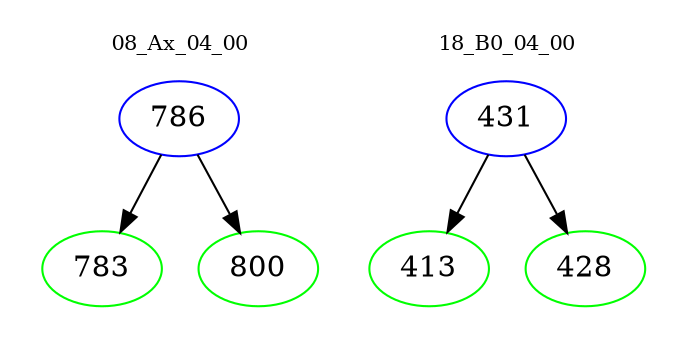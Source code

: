 digraph{
subgraph cluster_0 {
color = white
label = "08_Ax_04_00";
fontsize=10;
T0_786 [label="786", color="blue"]
T0_786 -> T0_783 [color="black"]
T0_783 [label="783", color="green"]
T0_786 -> T0_800 [color="black"]
T0_800 [label="800", color="green"]
}
subgraph cluster_1 {
color = white
label = "18_B0_04_00";
fontsize=10;
T1_431 [label="431", color="blue"]
T1_431 -> T1_413 [color="black"]
T1_413 [label="413", color="green"]
T1_431 -> T1_428 [color="black"]
T1_428 [label="428", color="green"]
}
}
